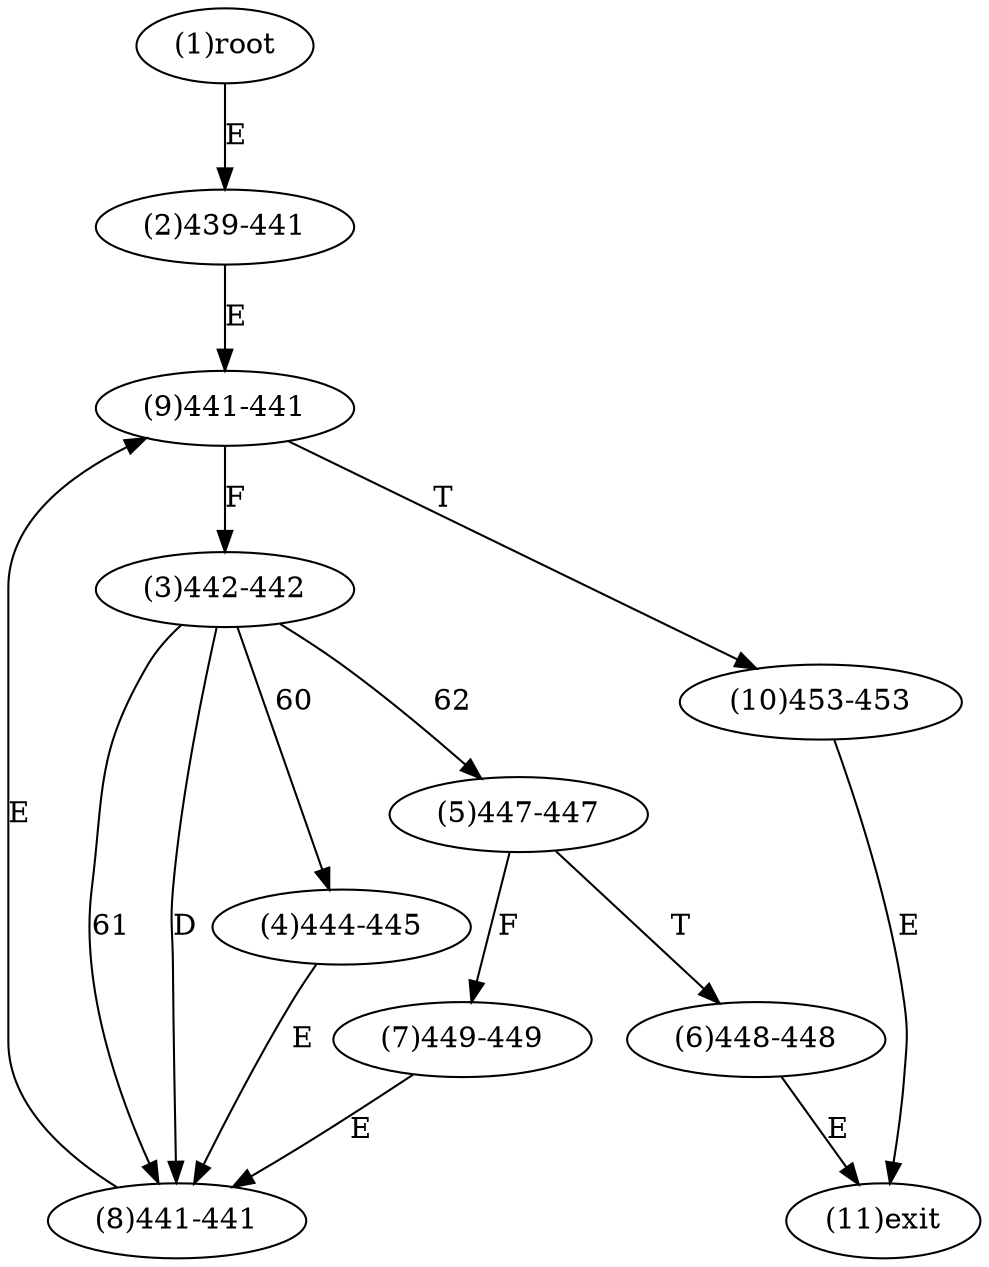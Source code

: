 digraph "" { 
1[ label="(1)root"];
2[ label="(2)439-441"];
3[ label="(3)442-442"];
4[ label="(4)444-445"];
5[ label="(5)447-447"];
6[ label="(6)448-448"];
7[ label="(7)449-449"];
8[ label="(8)441-441"];
9[ label="(9)441-441"];
10[ label="(10)453-453"];
11[ label="(11)exit"];
1->2[ label="E"];
2->9[ label="E"];
3->4[ label="60"];
3->8[ label="61"];
3->5[ label="62"];
3->8[ label="D"];
4->8[ label="E"];
5->7[ label="F"];
5->6[ label="T"];
6->11[ label="E"];
7->8[ label="E"];
8->9[ label="E"];
9->3[ label="F"];
9->10[ label="T"];
10->11[ label="E"];
}